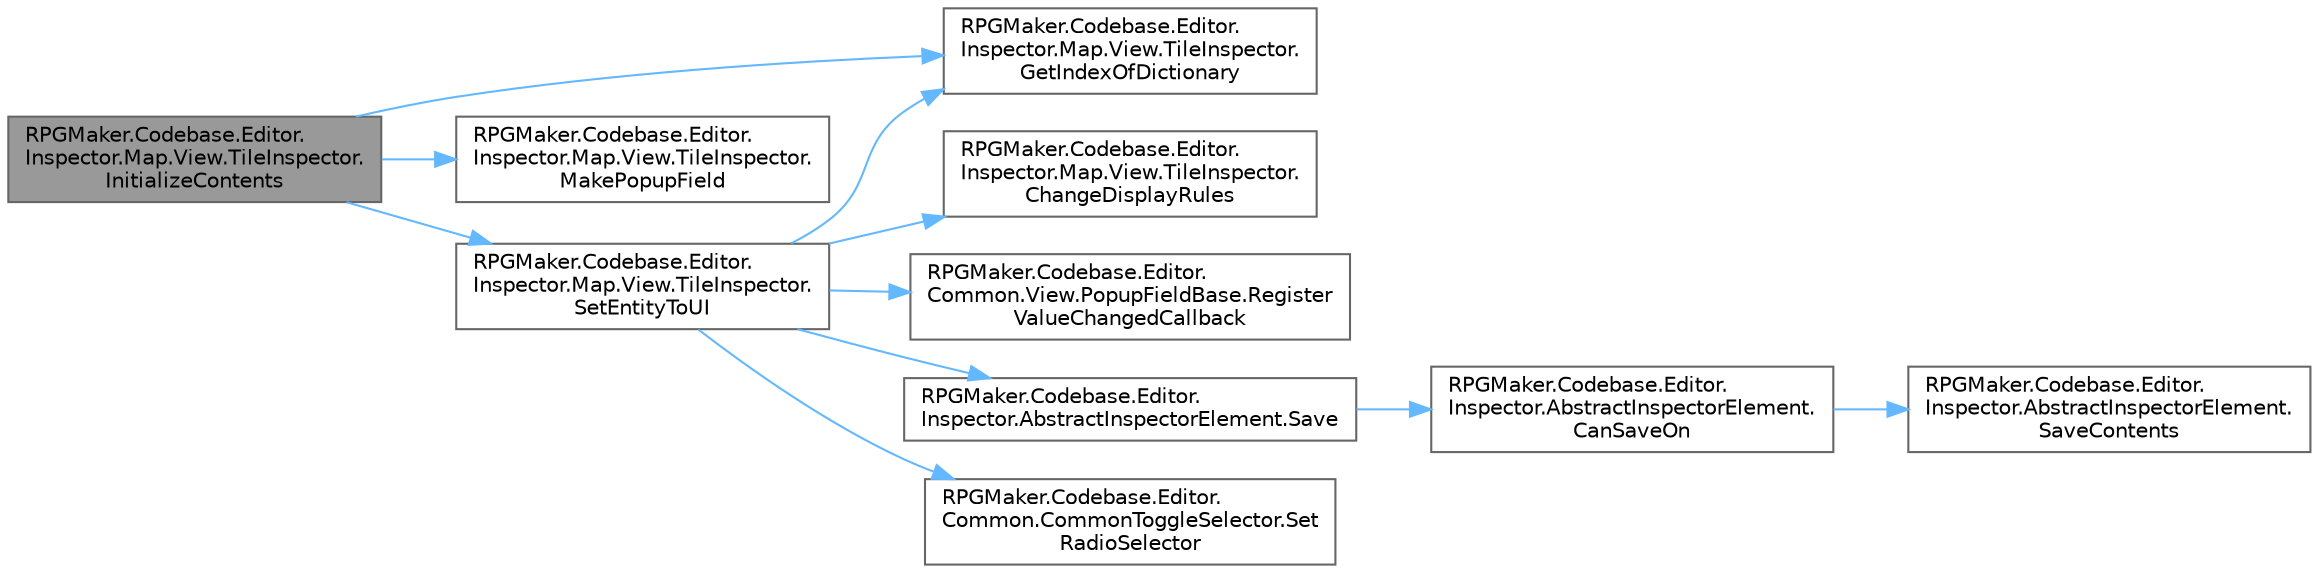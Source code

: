 digraph "RPGMaker.Codebase.Editor.Inspector.Map.View.TileInspector.InitializeContents"
{
 // LATEX_PDF_SIZE
  bgcolor="transparent";
  edge [fontname=Helvetica,fontsize=10,labelfontname=Helvetica,labelfontsize=10];
  node [fontname=Helvetica,fontsize=10,shape=box,height=0.2,width=0.4];
  rankdir="LR";
  Node1 [id="Node000001",label="RPGMaker.Codebase.Editor.\lInspector.Map.View.TileInspector.\lInitializeContents",height=0.2,width=0.4,color="gray40", fillcolor="grey60", style="filled", fontcolor="black",tooltip="初期化処理"];
  Node1 -> Node2 [id="edge1_Node000001_Node000002",color="steelblue1",style="solid",tooltip=" "];
  Node2 [id="Node000002",label="RPGMaker.Codebase.Editor.\lInspector.Map.View.TileInspector.\lGetIndexOfDictionary",height=0.2,width=0.4,color="grey40", fillcolor="white", style="filled",URL="$d4/d9a/class_r_p_g_maker_1_1_codebase_1_1_editor_1_1_inspector_1_1_map_1_1_view_1_1_tile_inspector.html#afc131c741c1519bf827a846825576598",tooltip=" "];
  Node1 -> Node3 [id="edge2_Node000001_Node000003",color="steelblue1",style="solid",tooltip=" "];
  Node3 [id="Node000003",label="RPGMaker.Codebase.Editor.\lInspector.Map.View.TileInspector.\lMakePopupField",height=0.2,width=0.4,color="grey40", fillcolor="white", style="filled",URL="$d4/d9a/class_r_p_g_maker_1_1_codebase_1_1_editor_1_1_inspector_1_1_map_1_1_view_1_1_tile_inspector.html#af8765aafc458c6f18a8eb8290c6c4bb8",tooltip=" "];
  Node1 -> Node4 [id="edge3_Node000001_Node000004",color="steelblue1",style="solid",tooltip=" "];
  Node4 [id="Node000004",label="RPGMaker.Codebase.Editor.\lInspector.Map.View.TileInspector.\lSetEntityToUI",height=0.2,width=0.4,color="grey40", fillcolor="white", style="filled",URL="$d4/d9a/class_r_p_g_maker_1_1_codebase_1_1_editor_1_1_inspector_1_1_map_1_1_view_1_1_tile_inspector.html#a0f972bccc7b5e34c970f638eaa433aa2",tooltip=" "];
  Node4 -> Node5 [id="edge4_Node000004_Node000005",color="steelblue1",style="solid",tooltip=" "];
  Node5 [id="Node000005",label="RPGMaker.Codebase.Editor.\lInspector.Map.View.TileInspector.\lChangeDisplayRules",height=0.2,width=0.4,color="grey40", fillcolor="white", style="filled",URL="$d4/d9a/class_r_p_g_maker_1_1_codebase_1_1_editor_1_1_inspector_1_1_map_1_1_view_1_1_tile_inspector.html#ab48827770a1fcbd11055b29396328445",tooltip=" "];
  Node4 -> Node2 [id="edge5_Node000004_Node000002",color="steelblue1",style="solid",tooltip=" "];
  Node4 -> Node6 [id="edge6_Node000004_Node000006",color="steelblue1",style="solid",tooltip=" "];
  Node6 [id="Node000006",label="RPGMaker.Codebase.Editor.\lCommon.View.PopupFieldBase.Register\lValueChangedCallback",height=0.2,width=0.4,color="grey40", fillcolor="white", style="filled",URL="$d2/db4/class_r_p_g_maker_1_1_codebase_1_1_editor_1_1_common_1_1_view_1_1_popup_field_base.html#a7d074afa4a6d3312171fbdaa8b86aafa",tooltip="😁 値変更コールバック登録"];
  Node4 -> Node7 [id="edge7_Node000004_Node000007",color="steelblue1",style="solid",tooltip=" "];
  Node7 [id="Node000007",label="RPGMaker.Codebase.Editor.\lInspector.AbstractInspectorElement.Save",height=0.2,width=0.4,color="grey40", fillcolor="white", style="filled",URL="$d5/d42/class_r_p_g_maker_1_1_codebase_1_1_editor_1_1_inspector_1_1_abstract_inspector_element.html#a04747bc9e11c358fb62732cb4568dd2a",tooltip="セーブ処理"];
  Node7 -> Node8 [id="edge8_Node000007_Node000008",color="steelblue1",style="solid",tooltip=" "];
  Node8 [id="Node000008",label="RPGMaker.Codebase.Editor.\lInspector.AbstractInspectorElement.\lCanSaveOn",height=0.2,width=0.4,color="grey40", fillcolor="white", style="filled",URL="$d5/d42/class_r_p_g_maker_1_1_codebase_1_1_editor_1_1_inspector_1_1_abstract_inspector_element.html#a6680bad9884d2756515ee05dcd416307",tooltip="セーブを再度行えるようにする"];
  Node8 -> Node9 [id="edge9_Node000008_Node000009",color="steelblue1",style="solid",tooltip=" "];
  Node9 [id="Node000009",label="RPGMaker.Codebase.Editor.\lInspector.AbstractInspectorElement.\lSaveContents",height=0.2,width=0.4,color="grey40", fillcolor="white", style="filled",URL="$d5/d42/class_r_p_g_maker_1_1_codebase_1_1_editor_1_1_inspector_1_1_abstract_inspector_element.html#a8b8159cf896c058821d37bdb48b82cd0",tooltip="セーブ処理"];
  Node4 -> Node10 [id="edge10_Node000004_Node000010",color="steelblue1",style="solid",tooltip=" "];
  Node10 [id="Node000010",label="RPGMaker.Codebase.Editor.\lCommon.CommonToggleSelector.Set\lRadioSelector",height=0.2,width=0.4,color="grey40", fillcolor="white", style="filled",URL="$dc/da0/class_r_p_g_maker_1_1_codebase_1_1_editor_1_1_common_1_1_common_toggle_selector.html#a22def08fe03dca653d9740472adf0472",tooltip="😁 ラジオ選択設定"];
}
